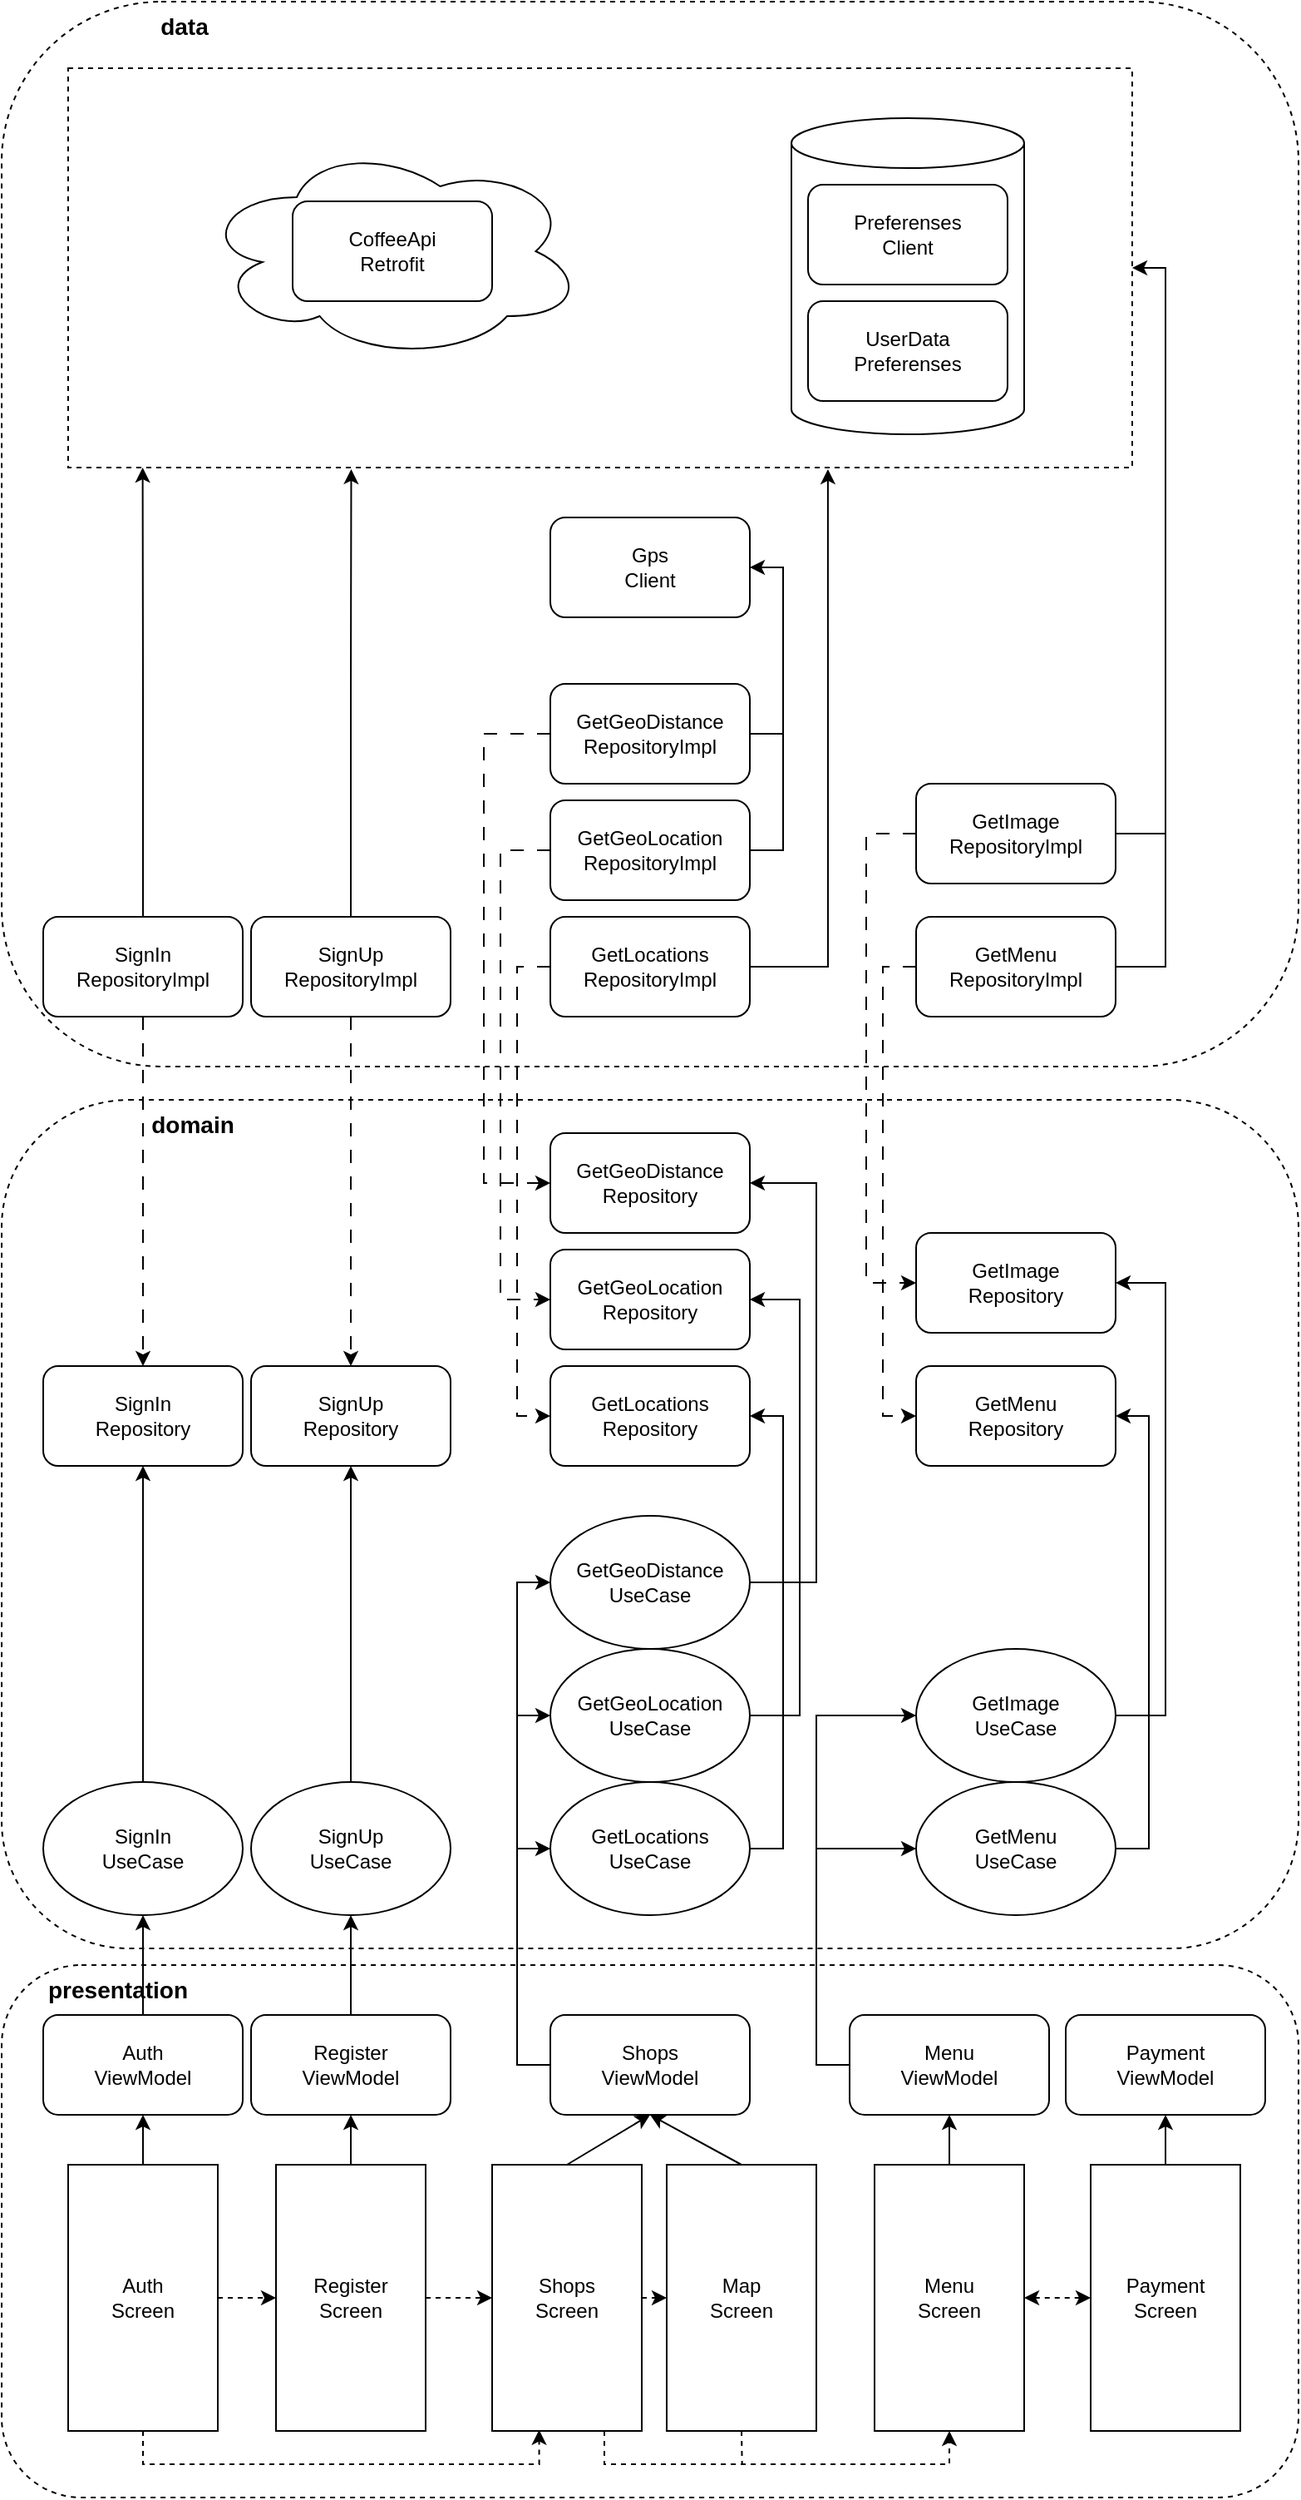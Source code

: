 <mxfile version="28.0.6">
  <diagram name="Страница — 1" id="4X8TxdNfLa8VBPPbclGo">
    <mxGraphModel dx="1676" dy="2280" grid="1" gridSize="10" guides="1" tooltips="1" connect="1" arrows="1" fold="1" page="1" pageScale="1" pageWidth="827" pageHeight="1169" math="0" shadow="0">
      <root>
        <mxCell id="0" />
        <mxCell id="1" parent="0" />
        <mxCell id="k4QYSEot3rWmYXcoVr1L-91" value="" style="rounded=1;whiteSpace=wrap;html=1;dashed=1;" vertex="1" parent="1">
          <mxGeometry x="40" y="-340" width="780" height="640" as="geometry" />
        </mxCell>
        <mxCell id="k4QYSEot3rWmYXcoVr1L-85" value="" style="rounded=0;whiteSpace=wrap;html=1;dashed=1;" vertex="1" parent="1">
          <mxGeometry x="80" y="-300" width="640" height="240" as="geometry" />
        </mxCell>
        <mxCell id="k4QYSEot3rWmYXcoVr1L-70" value="" style="rounded=1;whiteSpace=wrap;html=1;dashed=1;" vertex="1" parent="1">
          <mxGeometry x="40" y="320" width="780" height="510" as="geometry" />
        </mxCell>
        <mxCell id="k4QYSEot3rWmYXcoVr1L-69" value="" style="rounded=1;whiteSpace=wrap;html=1;dashed=1;" vertex="1" parent="1">
          <mxGeometry x="40" y="840" width="780" height="320" as="geometry" />
        </mxCell>
        <mxCell id="k4QYSEot3rWmYXcoVr1L-33" value="" style="shape=cylinder3;whiteSpace=wrap;html=1;boundedLbl=1;backgroundOutline=1;size=15;" vertex="1" parent="1">
          <mxGeometry x="515" y="-270" width="140" height="190" as="geometry" />
        </mxCell>
        <mxCell id="k4QYSEot3rWmYXcoVr1L-32" value="" style="ellipse;shape=cloud;whiteSpace=wrap;html=1;" vertex="1" parent="1">
          <mxGeometry x="160" y="-255" width="230" height="130" as="geometry" />
        </mxCell>
        <mxCell id="k4QYSEot3rWmYXcoVr1L-41" style="edgeStyle=orthogonalEdgeStyle;rounded=0;orthogonalLoop=1;jettySize=auto;html=1;exitX=0.5;exitY=0;exitDx=0;exitDy=0;entryX=0.5;entryY=1;entryDx=0;entryDy=0;" edge="1" parent="1" source="k4QYSEot3rWmYXcoVr1L-1" target="k4QYSEot3rWmYXcoVr1L-2">
          <mxGeometry relative="1" as="geometry" />
        </mxCell>
        <mxCell id="k4QYSEot3rWmYXcoVr1L-59" style="edgeStyle=orthogonalEdgeStyle;rounded=0;orthogonalLoop=1;jettySize=auto;html=1;exitX=1;exitY=0.5;exitDx=0;exitDy=0;entryX=0;entryY=0.5;entryDx=0;entryDy=0;dashed=1;" edge="1" parent="1" source="k4QYSEot3rWmYXcoVr1L-1" target="k4QYSEot3rWmYXcoVr1L-3">
          <mxGeometry relative="1" as="geometry" />
        </mxCell>
        <mxCell id="k4QYSEot3rWmYXcoVr1L-60" style="edgeStyle=orthogonalEdgeStyle;rounded=0;orthogonalLoop=1;jettySize=auto;html=1;exitX=0.5;exitY=1;exitDx=0;exitDy=0;entryX=0.314;entryY=0.996;entryDx=0;entryDy=0;dashed=1;entryPerimeter=0;" edge="1" parent="1" source="k4QYSEot3rWmYXcoVr1L-1" target="k4QYSEot3rWmYXcoVr1L-5">
          <mxGeometry relative="1" as="geometry" />
        </mxCell>
        <mxCell id="k4QYSEot3rWmYXcoVr1L-1" value="Auth&lt;div&gt;Screen&lt;/div&gt;" style="rounded=0;whiteSpace=wrap;html=1;" vertex="1" parent="1">
          <mxGeometry x="80" y="960" width="90" height="160" as="geometry" />
        </mxCell>
        <mxCell id="k4QYSEot3rWmYXcoVr1L-47" style="edgeStyle=orthogonalEdgeStyle;rounded=0;orthogonalLoop=1;jettySize=auto;html=1;exitX=0.5;exitY=0;exitDx=0;exitDy=0;entryX=0.5;entryY=1;entryDx=0;entryDy=0;" edge="1" parent="1" source="k4QYSEot3rWmYXcoVr1L-2" target="k4QYSEot3rWmYXcoVr1L-12">
          <mxGeometry relative="1" as="geometry" />
        </mxCell>
        <mxCell id="k4QYSEot3rWmYXcoVr1L-2" value="Auth&lt;div&gt;ViewModel&lt;/div&gt;" style="rounded=1;whiteSpace=wrap;html=1;" vertex="1" parent="1">
          <mxGeometry x="65" y="870" width="120" height="60" as="geometry" />
        </mxCell>
        <mxCell id="k4QYSEot3rWmYXcoVr1L-42" style="edgeStyle=orthogonalEdgeStyle;rounded=0;orthogonalLoop=1;jettySize=auto;html=1;exitX=0.5;exitY=0;exitDx=0;exitDy=0;entryX=0.5;entryY=1;entryDx=0;entryDy=0;" edge="1" parent="1" source="k4QYSEot3rWmYXcoVr1L-3" target="k4QYSEot3rWmYXcoVr1L-4">
          <mxGeometry relative="1" as="geometry" />
        </mxCell>
        <mxCell id="k4QYSEot3rWmYXcoVr1L-61" style="edgeStyle=orthogonalEdgeStyle;rounded=0;orthogonalLoop=1;jettySize=auto;html=1;exitX=1;exitY=0.5;exitDx=0;exitDy=0;entryX=0;entryY=0.5;entryDx=0;entryDy=0;dashed=1;" edge="1" parent="1" source="k4QYSEot3rWmYXcoVr1L-3" target="k4QYSEot3rWmYXcoVr1L-5">
          <mxGeometry relative="1" as="geometry" />
        </mxCell>
        <mxCell id="k4QYSEot3rWmYXcoVr1L-3" value="Register&lt;div&gt;&lt;div&gt;Screen&lt;/div&gt;&lt;/div&gt;" style="rounded=0;whiteSpace=wrap;html=1;" vertex="1" parent="1">
          <mxGeometry x="205" y="960" width="90" height="160" as="geometry" />
        </mxCell>
        <mxCell id="k4QYSEot3rWmYXcoVr1L-48" style="edgeStyle=orthogonalEdgeStyle;rounded=0;orthogonalLoop=1;jettySize=auto;html=1;exitX=0.5;exitY=0;exitDx=0;exitDy=0;entryX=0.5;entryY=1;entryDx=0;entryDy=0;" edge="1" parent="1" source="k4QYSEot3rWmYXcoVr1L-4" target="k4QYSEot3rWmYXcoVr1L-13">
          <mxGeometry relative="1" as="geometry" />
        </mxCell>
        <mxCell id="k4QYSEot3rWmYXcoVr1L-4" value="Register&lt;br&gt;&lt;div&gt;ViewModel&lt;/div&gt;" style="rounded=1;whiteSpace=wrap;html=1;" vertex="1" parent="1">
          <mxGeometry x="190" y="870" width="120" height="60" as="geometry" />
        </mxCell>
        <mxCell id="k4QYSEot3rWmYXcoVr1L-43" style="rounded=0;orthogonalLoop=1;jettySize=auto;html=1;exitX=0.5;exitY=0;exitDx=0;exitDy=0;entryX=0.5;entryY=1;entryDx=0;entryDy=0;" edge="1" parent="1" source="k4QYSEot3rWmYXcoVr1L-5" target="k4QYSEot3rWmYXcoVr1L-6">
          <mxGeometry relative="1" as="geometry" />
        </mxCell>
        <mxCell id="k4QYSEot3rWmYXcoVr1L-62" style="edgeStyle=orthogonalEdgeStyle;rounded=0;orthogonalLoop=1;jettySize=auto;html=1;exitX=1;exitY=0.5;exitDx=0;exitDy=0;entryX=0;entryY=0.5;entryDx=0;entryDy=0;dashed=1;" edge="1" parent="1" source="k4QYSEot3rWmYXcoVr1L-5" target="k4QYSEot3rWmYXcoVr1L-7">
          <mxGeometry relative="1" as="geometry" />
        </mxCell>
        <mxCell id="k4QYSEot3rWmYXcoVr1L-63" style="edgeStyle=orthogonalEdgeStyle;rounded=0;orthogonalLoop=1;jettySize=auto;html=1;exitX=0.75;exitY=1;exitDx=0;exitDy=0;entryX=0.5;entryY=1;entryDx=0;entryDy=0;dashed=1;" edge="1" parent="1" source="k4QYSEot3rWmYXcoVr1L-5" target="k4QYSEot3rWmYXcoVr1L-8">
          <mxGeometry relative="1" as="geometry" />
        </mxCell>
        <mxCell id="k4QYSEot3rWmYXcoVr1L-5" value="Shops&lt;div&gt;&lt;div&gt;Screen&lt;/div&gt;&lt;/div&gt;" style="rounded=0;whiteSpace=wrap;html=1;" vertex="1" parent="1">
          <mxGeometry x="335" y="960" width="90" height="160" as="geometry" />
        </mxCell>
        <mxCell id="k4QYSEot3rWmYXcoVr1L-55" style="edgeStyle=orthogonalEdgeStyle;rounded=0;orthogonalLoop=1;jettySize=auto;html=1;exitX=0;exitY=0.5;exitDx=0;exitDy=0;entryX=0;entryY=0.5;entryDx=0;entryDy=0;" edge="1" parent="1" source="k4QYSEot3rWmYXcoVr1L-6" target="k4QYSEot3rWmYXcoVr1L-16">
          <mxGeometry relative="1" as="geometry" />
        </mxCell>
        <mxCell id="k4QYSEot3rWmYXcoVr1L-6" value="Shops&lt;br&gt;&lt;div&gt;ViewModel&lt;/div&gt;" style="rounded=1;whiteSpace=wrap;html=1;" vertex="1" parent="1">
          <mxGeometry x="370" y="870" width="120" height="60" as="geometry" />
        </mxCell>
        <mxCell id="k4QYSEot3rWmYXcoVr1L-44" style="rounded=0;orthogonalLoop=1;jettySize=auto;html=1;exitX=0.5;exitY=0;exitDx=0;exitDy=0;entryX=0.5;entryY=1;entryDx=0;entryDy=0;" edge="1" parent="1" source="k4QYSEot3rWmYXcoVr1L-7" target="k4QYSEot3rWmYXcoVr1L-6">
          <mxGeometry relative="1" as="geometry" />
        </mxCell>
        <mxCell id="k4QYSEot3rWmYXcoVr1L-64" style="edgeStyle=orthogonalEdgeStyle;rounded=0;orthogonalLoop=1;jettySize=auto;html=1;exitX=0.5;exitY=1;exitDx=0;exitDy=0;dashed=1;endArrow=none;endFill=0;" edge="1" parent="1" source="k4QYSEot3rWmYXcoVr1L-7">
          <mxGeometry relative="1" as="geometry">
            <mxPoint x="485.345" y="1140" as="targetPoint" />
          </mxGeometry>
        </mxCell>
        <mxCell id="k4QYSEot3rWmYXcoVr1L-7" value="Map&lt;div&gt;&lt;div&gt;Screen&lt;/div&gt;&lt;/div&gt;" style="rounded=0;whiteSpace=wrap;html=1;" vertex="1" parent="1">
          <mxGeometry x="440" y="960" width="90" height="160" as="geometry" />
        </mxCell>
        <mxCell id="k4QYSEot3rWmYXcoVr1L-45" style="edgeStyle=orthogonalEdgeStyle;rounded=0;orthogonalLoop=1;jettySize=auto;html=1;exitX=0.5;exitY=0;exitDx=0;exitDy=0;entryX=0.5;entryY=1;entryDx=0;entryDy=0;" edge="1" parent="1" source="k4QYSEot3rWmYXcoVr1L-8" target="k4QYSEot3rWmYXcoVr1L-9">
          <mxGeometry relative="1" as="geometry" />
        </mxCell>
        <mxCell id="k4QYSEot3rWmYXcoVr1L-66" style="edgeStyle=orthogonalEdgeStyle;rounded=0;orthogonalLoop=1;jettySize=auto;html=1;exitX=1;exitY=0.5;exitDx=0;exitDy=0;entryX=0;entryY=0.5;entryDx=0;entryDy=0;dashed=1;startArrow=classic;startFill=1;" edge="1" parent="1" source="k4QYSEot3rWmYXcoVr1L-8" target="k4QYSEot3rWmYXcoVr1L-10">
          <mxGeometry relative="1" as="geometry" />
        </mxCell>
        <mxCell id="k4QYSEot3rWmYXcoVr1L-8" value="Menu&lt;br&gt;&lt;div&gt;&lt;div&gt;Screen&lt;/div&gt;&lt;/div&gt;" style="rounded=0;whiteSpace=wrap;html=1;" vertex="1" parent="1">
          <mxGeometry x="565" y="960" width="90" height="160" as="geometry" />
        </mxCell>
        <mxCell id="k4QYSEot3rWmYXcoVr1L-49" style="edgeStyle=orthogonalEdgeStyle;rounded=0;orthogonalLoop=1;jettySize=auto;html=1;exitX=0;exitY=0.5;exitDx=0;exitDy=0;entryX=0;entryY=0.5;entryDx=0;entryDy=0;" edge="1" parent="1" source="k4QYSEot3rWmYXcoVr1L-9" target="k4QYSEot3rWmYXcoVr1L-18">
          <mxGeometry relative="1" as="geometry" />
        </mxCell>
        <mxCell id="k4QYSEot3rWmYXcoVr1L-9" value="Menu&lt;br&gt;&lt;div&gt;ViewModel&lt;/div&gt;" style="rounded=1;whiteSpace=wrap;html=1;" vertex="1" parent="1">
          <mxGeometry x="550" y="870" width="120" height="60" as="geometry" />
        </mxCell>
        <mxCell id="k4QYSEot3rWmYXcoVr1L-46" style="edgeStyle=orthogonalEdgeStyle;rounded=0;orthogonalLoop=1;jettySize=auto;html=1;exitX=0.5;exitY=0;exitDx=0;exitDy=0;entryX=0.5;entryY=1;entryDx=0;entryDy=0;" edge="1" parent="1" source="k4QYSEot3rWmYXcoVr1L-10" target="k4QYSEot3rWmYXcoVr1L-11">
          <mxGeometry relative="1" as="geometry" />
        </mxCell>
        <mxCell id="k4QYSEot3rWmYXcoVr1L-10" value="Payment&lt;br&gt;&lt;div&gt;&lt;div&gt;Screen&lt;/div&gt;&lt;/div&gt;" style="rounded=0;whiteSpace=wrap;html=1;" vertex="1" parent="1">
          <mxGeometry x="695" y="960" width="90" height="160" as="geometry" />
        </mxCell>
        <mxCell id="k4QYSEot3rWmYXcoVr1L-11" value="Payment&lt;br&gt;&lt;div&gt;ViewModel&lt;/div&gt;" style="rounded=1;whiteSpace=wrap;html=1;" vertex="1" parent="1">
          <mxGeometry x="680" y="870" width="120" height="60" as="geometry" />
        </mxCell>
        <mxCell id="k4QYSEot3rWmYXcoVr1L-51" style="edgeStyle=orthogonalEdgeStyle;rounded=0;orthogonalLoop=1;jettySize=auto;html=1;exitX=0.5;exitY=0;exitDx=0;exitDy=0;entryX=0.5;entryY=1;entryDx=0;entryDy=0;" edge="1" parent="1" source="k4QYSEot3rWmYXcoVr1L-12" target="k4QYSEot3rWmYXcoVr1L-19">
          <mxGeometry relative="1" as="geometry" />
        </mxCell>
        <mxCell id="k4QYSEot3rWmYXcoVr1L-12" value="SignIn&lt;div&gt;UseCase&lt;/div&gt;" style="ellipse;whiteSpace=wrap;html=1;" vertex="1" parent="1">
          <mxGeometry x="65" y="730" width="120" height="80" as="geometry" />
        </mxCell>
        <mxCell id="k4QYSEot3rWmYXcoVr1L-52" style="edgeStyle=orthogonalEdgeStyle;rounded=0;orthogonalLoop=1;jettySize=auto;html=1;exitX=0.5;exitY=0;exitDx=0;exitDy=0;entryX=0.5;entryY=1;entryDx=0;entryDy=0;" edge="1" parent="1" source="k4QYSEot3rWmYXcoVr1L-13" target="k4QYSEot3rWmYXcoVr1L-20">
          <mxGeometry relative="1" as="geometry" />
        </mxCell>
        <mxCell id="k4QYSEot3rWmYXcoVr1L-13" value="SignUp&lt;div&gt;UseCase&lt;/div&gt;" style="ellipse;whiteSpace=wrap;html=1;" vertex="1" parent="1">
          <mxGeometry x="190" y="730" width="120" height="80" as="geometry" />
        </mxCell>
        <mxCell id="k4QYSEot3rWmYXcoVr1L-36" style="edgeStyle=orthogonalEdgeStyle;rounded=0;orthogonalLoop=1;jettySize=auto;html=1;exitX=1;exitY=0.5;exitDx=0;exitDy=0;entryX=1;entryY=0.5;entryDx=0;entryDy=0;" edge="1" parent="1" source="k4QYSEot3rWmYXcoVr1L-14" target="k4QYSEot3rWmYXcoVr1L-21">
          <mxGeometry relative="1" as="geometry" />
        </mxCell>
        <mxCell id="k4QYSEot3rWmYXcoVr1L-58" style="edgeStyle=orthogonalEdgeStyle;rounded=0;orthogonalLoop=1;jettySize=auto;html=1;exitX=0;exitY=0.5;exitDx=0;exitDy=0;endArrow=none;endFill=0;startArrow=classic;startFill=1;" edge="1" parent="1" source="k4QYSEot3rWmYXcoVr1L-14">
          <mxGeometry relative="1" as="geometry">
            <mxPoint x="350" y="769.977" as="targetPoint" />
          </mxGeometry>
        </mxCell>
        <mxCell id="k4QYSEot3rWmYXcoVr1L-14" value="GetLocations&lt;div&gt;UseCase&lt;/div&gt;" style="ellipse;whiteSpace=wrap;html=1;" vertex="1" parent="1">
          <mxGeometry x="370" y="730" width="120" height="80" as="geometry" />
        </mxCell>
        <mxCell id="k4QYSEot3rWmYXcoVr1L-37" style="edgeStyle=orthogonalEdgeStyle;rounded=0;orthogonalLoop=1;jettySize=auto;html=1;exitX=1;exitY=0.5;exitDx=0;exitDy=0;entryX=1;entryY=0.5;entryDx=0;entryDy=0;" edge="1" parent="1" source="k4QYSEot3rWmYXcoVr1L-15" target="k4QYSEot3rWmYXcoVr1L-22">
          <mxGeometry relative="1" as="geometry">
            <Array as="points">
              <mxPoint x="520" y="690" />
              <mxPoint x="520" y="440" />
            </Array>
          </mxGeometry>
        </mxCell>
        <mxCell id="k4QYSEot3rWmYXcoVr1L-57" style="edgeStyle=orthogonalEdgeStyle;rounded=0;orthogonalLoop=1;jettySize=auto;html=1;exitX=0;exitY=0.5;exitDx=0;exitDy=0;endArrow=none;endFill=0;startArrow=classic;startFill=1;" edge="1" parent="1" source="k4QYSEot3rWmYXcoVr1L-15">
          <mxGeometry relative="1" as="geometry">
            <mxPoint x="350" y="690" as="targetPoint" />
          </mxGeometry>
        </mxCell>
        <mxCell id="k4QYSEot3rWmYXcoVr1L-15" value="GetGeoLocation&lt;div&gt;UseCase&lt;/div&gt;" style="ellipse;whiteSpace=wrap;html=1;" vertex="1" parent="1">
          <mxGeometry x="370" y="650" width="120" height="80" as="geometry" />
        </mxCell>
        <mxCell id="k4QYSEot3rWmYXcoVr1L-38" style="edgeStyle=orthogonalEdgeStyle;rounded=0;orthogonalLoop=1;jettySize=auto;html=1;exitX=1;exitY=0.5;exitDx=0;exitDy=0;entryX=1;entryY=0.5;entryDx=0;entryDy=0;" edge="1" parent="1" source="k4QYSEot3rWmYXcoVr1L-16" target="k4QYSEot3rWmYXcoVr1L-23">
          <mxGeometry relative="1" as="geometry">
            <Array as="points">
              <mxPoint x="530" y="610" />
              <mxPoint x="530" y="370" />
            </Array>
          </mxGeometry>
        </mxCell>
        <mxCell id="k4QYSEot3rWmYXcoVr1L-16" value="GetGeoDistance&lt;div&gt;UseCase&lt;/div&gt;" style="ellipse;whiteSpace=wrap;html=1;" vertex="1" parent="1">
          <mxGeometry x="370" y="570" width="120" height="80" as="geometry" />
        </mxCell>
        <mxCell id="k4QYSEot3rWmYXcoVr1L-50" style="edgeStyle=orthogonalEdgeStyle;rounded=0;orthogonalLoop=1;jettySize=auto;html=1;exitX=0;exitY=0.5;exitDx=0;exitDy=0;endArrow=none;endFill=0;startArrow=classic;startFill=1;" edge="1" parent="1" source="k4QYSEot3rWmYXcoVr1L-17">
          <mxGeometry relative="1" as="geometry">
            <mxPoint x="530" y="770" as="targetPoint" />
          </mxGeometry>
        </mxCell>
        <mxCell id="k4QYSEot3rWmYXcoVr1L-53" style="edgeStyle=orthogonalEdgeStyle;rounded=0;orthogonalLoop=1;jettySize=auto;html=1;exitX=1;exitY=0.5;exitDx=0;exitDy=0;entryX=1;entryY=0.5;entryDx=0;entryDy=0;" edge="1" parent="1" source="k4QYSEot3rWmYXcoVr1L-17" target="k4QYSEot3rWmYXcoVr1L-24">
          <mxGeometry relative="1" as="geometry" />
        </mxCell>
        <mxCell id="k4QYSEot3rWmYXcoVr1L-17" value="GetMenu&lt;div&gt;UseCase&lt;/div&gt;" style="ellipse;whiteSpace=wrap;html=1;" vertex="1" parent="1">
          <mxGeometry x="590" y="730" width="120" height="80" as="geometry" />
        </mxCell>
        <mxCell id="k4QYSEot3rWmYXcoVr1L-54" style="edgeStyle=orthogonalEdgeStyle;rounded=0;orthogonalLoop=1;jettySize=auto;html=1;exitX=1;exitY=0.5;exitDx=0;exitDy=0;entryX=1;entryY=0.5;entryDx=0;entryDy=0;" edge="1" parent="1" source="k4QYSEot3rWmYXcoVr1L-18" target="k4QYSEot3rWmYXcoVr1L-25">
          <mxGeometry relative="1" as="geometry">
            <Array as="points">
              <mxPoint x="740" y="690" />
              <mxPoint x="740" y="430" />
            </Array>
          </mxGeometry>
        </mxCell>
        <mxCell id="k4QYSEot3rWmYXcoVr1L-18" value="GetImage&lt;div&gt;UseCase&lt;/div&gt;" style="ellipse;whiteSpace=wrap;html=1;" vertex="1" parent="1">
          <mxGeometry x="590" y="650" width="120" height="80" as="geometry" />
        </mxCell>
        <mxCell id="k4QYSEot3rWmYXcoVr1L-19" value="SignIn&lt;div&gt;Repository&lt;/div&gt;" style="rounded=1;whiteSpace=wrap;html=1;" vertex="1" parent="1">
          <mxGeometry x="65" y="480" width="120" height="60" as="geometry" />
        </mxCell>
        <mxCell id="k4QYSEot3rWmYXcoVr1L-20" value="SignUp&lt;div&gt;Repository&lt;/div&gt;" style="rounded=1;whiteSpace=wrap;html=1;" vertex="1" parent="1">
          <mxGeometry x="190" y="480" width="120" height="60" as="geometry" />
        </mxCell>
        <mxCell id="k4QYSEot3rWmYXcoVr1L-21" value="GetLocations&lt;div&gt;Repository&lt;/div&gt;" style="rounded=1;whiteSpace=wrap;html=1;" vertex="1" parent="1">
          <mxGeometry x="370" y="480" width="120" height="60" as="geometry" />
        </mxCell>
        <mxCell id="k4QYSEot3rWmYXcoVr1L-22" value="GetGeoLocation&lt;div&gt;Repository&lt;/div&gt;" style="rounded=1;whiteSpace=wrap;html=1;" vertex="1" parent="1">
          <mxGeometry x="370" y="410" width="120" height="60" as="geometry" />
        </mxCell>
        <mxCell id="k4QYSEot3rWmYXcoVr1L-23" value="GetGeoDistance&lt;div&gt;Repository&lt;/div&gt;" style="rounded=1;whiteSpace=wrap;html=1;" vertex="1" parent="1">
          <mxGeometry x="370" y="340" width="120" height="60" as="geometry" />
        </mxCell>
        <mxCell id="k4QYSEot3rWmYXcoVr1L-24" value="GetMenu&lt;div&gt;Repository&lt;/div&gt;" style="rounded=1;whiteSpace=wrap;html=1;" vertex="1" parent="1">
          <mxGeometry x="590" y="480" width="120" height="60" as="geometry" />
        </mxCell>
        <mxCell id="k4QYSEot3rWmYXcoVr1L-25" value="GetImage&lt;div&gt;Repository&lt;/div&gt;" style="rounded=1;whiteSpace=wrap;html=1;" vertex="1" parent="1">
          <mxGeometry x="590" y="400" width="120" height="60" as="geometry" />
        </mxCell>
        <mxCell id="k4QYSEot3rWmYXcoVr1L-26" value="Gps&lt;div&gt;Client&lt;/div&gt;" style="rounded=1;whiteSpace=wrap;html=1;" vertex="1" parent="1">
          <mxGeometry x="370" y="-30" width="120" height="60" as="geometry" />
        </mxCell>
        <mxCell id="k4QYSEot3rWmYXcoVr1L-27" value="CoffeeApi&lt;div&gt;Retrofit&lt;/div&gt;" style="rounded=1;whiteSpace=wrap;html=1;" vertex="1" parent="1">
          <mxGeometry x="215" y="-220" width="120" height="60" as="geometry" />
        </mxCell>
        <mxCell id="k4QYSEot3rWmYXcoVr1L-28" value="Preferenses&lt;div&gt;Client&lt;/div&gt;" style="rounded=1;whiteSpace=wrap;html=1;" vertex="1" parent="1">
          <mxGeometry x="525" y="-230" width="120" height="60" as="geometry" />
        </mxCell>
        <mxCell id="k4QYSEot3rWmYXcoVr1L-29" value="UserData&lt;div&gt;Preferenses&lt;/div&gt;" style="rounded=1;whiteSpace=wrap;html=1;" vertex="1" parent="1">
          <mxGeometry x="525" y="-160" width="120" height="60" as="geometry" />
        </mxCell>
        <mxCell id="k4QYSEot3rWmYXcoVr1L-76" style="edgeStyle=orthogonalEdgeStyle;rounded=0;orthogonalLoop=1;jettySize=auto;html=1;exitX=0.5;exitY=1;exitDx=0;exitDy=0;entryX=0.5;entryY=0;entryDx=0;entryDy=0;dashed=1;dashPattern=8 8;" edge="1" parent="1" source="k4QYSEot3rWmYXcoVr1L-67" target="k4QYSEot3rWmYXcoVr1L-19">
          <mxGeometry relative="1" as="geometry" />
        </mxCell>
        <mxCell id="k4QYSEot3rWmYXcoVr1L-67" value="SignIn&lt;div&gt;RepositoryImpl&lt;/div&gt;" style="rounded=1;whiteSpace=wrap;html=1;" vertex="1" parent="1">
          <mxGeometry x="65" y="210" width="120" height="60" as="geometry" />
        </mxCell>
        <mxCell id="k4QYSEot3rWmYXcoVr1L-77" style="edgeStyle=orthogonalEdgeStyle;rounded=0;orthogonalLoop=1;jettySize=auto;html=1;exitX=0.5;exitY=1;exitDx=0;exitDy=0;entryX=0.5;entryY=0;entryDx=0;entryDy=0;dashed=1;dashPattern=8 8;" edge="1" parent="1" source="k4QYSEot3rWmYXcoVr1L-68" target="k4QYSEot3rWmYXcoVr1L-20">
          <mxGeometry relative="1" as="geometry" />
        </mxCell>
        <mxCell id="k4QYSEot3rWmYXcoVr1L-68" value="SignUp&lt;div&gt;RepositoryImpl&lt;/div&gt;" style="rounded=1;whiteSpace=wrap;html=1;" vertex="1" parent="1">
          <mxGeometry x="190" y="210" width="120" height="60" as="geometry" />
        </mxCell>
        <mxCell id="k4QYSEot3rWmYXcoVr1L-78" style="edgeStyle=orthogonalEdgeStyle;rounded=0;orthogonalLoop=1;jettySize=auto;html=1;exitX=0;exitY=0.5;exitDx=0;exitDy=0;entryX=0;entryY=0.5;entryDx=0;entryDy=0;dashed=1;dashPattern=8 8;" edge="1" parent="1" source="k4QYSEot3rWmYXcoVr1L-71" target="k4QYSEot3rWmYXcoVr1L-21">
          <mxGeometry relative="1" as="geometry" />
        </mxCell>
        <mxCell id="k4QYSEot3rWmYXcoVr1L-71" value="GetLocations&lt;div&gt;&lt;span style=&quot;background-color: transparent; color: light-dark(rgb(0, 0, 0), rgb(255, 255, 255));&quot;&gt;Repository&lt;/span&gt;Impl&lt;br&gt;&lt;/div&gt;" style="rounded=1;whiteSpace=wrap;html=1;" vertex="1" parent="1">
          <mxGeometry x="370" y="210" width="120" height="60" as="geometry" />
        </mxCell>
        <mxCell id="k4QYSEot3rWmYXcoVr1L-79" style="edgeStyle=orthogonalEdgeStyle;rounded=0;orthogonalLoop=1;jettySize=auto;html=1;exitX=0;exitY=0.5;exitDx=0;exitDy=0;entryX=0;entryY=0.5;entryDx=0;entryDy=0;dashed=1;dashPattern=8 8;" edge="1" parent="1" source="k4QYSEot3rWmYXcoVr1L-72" target="k4QYSEot3rWmYXcoVr1L-22">
          <mxGeometry relative="1" as="geometry">
            <Array as="points">
              <mxPoint x="340" y="170" />
              <mxPoint x="340" y="440" />
            </Array>
          </mxGeometry>
        </mxCell>
        <mxCell id="k4QYSEot3rWmYXcoVr1L-83" style="edgeStyle=orthogonalEdgeStyle;rounded=0;orthogonalLoop=1;jettySize=auto;html=1;exitX=1;exitY=0.5;exitDx=0;exitDy=0;entryX=1;entryY=0.5;entryDx=0;entryDy=0;" edge="1" parent="1" source="k4QYSEot3rWmYXcoVr1L-72" target="k4QYSEot3rWmYXcoVr1L-26">
          <mxGeometry relative="1" as="geometry" />
        </mxCell>
        <mxCell id="k4QYSEot3rWmYXcoVr1L-72" value="GetGeoLocation&lt;div&gt;&lt;span style=&quot;background-color: transparent; color: light-dark(rgb(0, 0, 0), rgb(255, 255, 255));&quot;&gt;Repository&lt;/span&gt;Impl&lt;br&gt;&lt;/div&gt;" style="rounded=1;whiteSpace=wrap;html=1;" vertex="1" parent="1">
          <mxGeometry x="370" y="140" width="120" height="60" as="geometry" />
        </mxCell>
        <mxCell id="k4QYSEot3rWmYXcoVr1L-80" style="edgeStyle=orthogonalEdgeStyle;rounded=0;orthogonalLoop=1;jettySize=auto;html=1;exitX=0;exitY=0.5;exitDx=0;exitDy=0;entryX=0;entryY=0.5;entryDx=0;entryDy=0;dashed=1;dashPattern=8 8;" edge="1" parent="1" source="k4QYSEot3rWmYXcoVr1L-73" target="k4QYSEot3rWmYXcoVr1L-23">
          <mxGeometry relative="1" as="geometry">
            <Array as="points">
              <mxPoint x="330" y="100" />
              <mxPoint x="330" y="370" />
            </Array>
          </mxGeometry>
        </mxCell>
        <mxCell id="k4QYSEot3rWmYXcoVr1L-84" style="edgeStyle=orthogonalEdgeStyle;rounded=0;orthogonalLoop=1;jettySize=auto;html=1;exitX=1;exitY=0.5;exitDx=0;exitDy=0;endArrow=none;endFill=0;" edge="1" parent="1" source="k4QYSEot3rWmYXcoVr1L-73">
          <mxGeometry relative="1" as="geometry">
            <mxPoint x="510" y="100" as="targetPoint" />
          </mxGeometry>
        </mxCell>
        <mxCell id="k4QYSEot3rWmYXcoVr1L-73" value="GetGeoDistance&lt;div&gt;&lt;span style=&quot;background-color: transparent; color: light-dark(rgb(0, 0, 0), rgb(255, 255, 255));&quot;&gt;Repository&lt;/span&gt;Impl&lt;br&gt;&lt;/div&gt;" style="rounded=1;whiteSpace=wrap;html=1;" vertex="1" parent="1">
          <mxGeometry x="370" y="70" width="120" height="60" as="geometry" />
        </mxCell>
        <mxCell id="k4QYSEot3rWmYXcoVr1L-81" style="edgeStyle=orthogonalEdgeStyle;rounded=0;orthogonalLoop=1;jettySize=auto;html=1;exitX=0;exitY=0.5;exitDx=0;exitDy=0;entryX=0;entryY=0.5;entryDx=0;entryDy=0;dashed=1;dashPattern=8 8;" edge="1" parent="1" source="k4QYSEot3rWmYXcoVr1L-74" target="k4QYSEot3rWmYXcoVr1L-24">
          <mxGeometry relative="1" as="geometry" />
        </mxCell>
        <mxCell id="k4QYSEot3rWmYXcoVr1L-88" style="edgeStyle=orthogonalEdgeStyle;rounded=0;orthogonalLoop=1;jettySize=auto;html=1;exitX=1;exitY=0.5;exitDx=0;exitDy=0;entryX=1;entryY=0.5;entryDx=0;entryDy=0;" edge="1" parent="1" source="k4QYSEot3rWmYXcoVr1L-74" target="k4QYSEot3rWmYXcoVr1L-85">
          <mxGeometry relative="1" as="geometry">
            <Array as="points">
              <mxPoint x="740" y="240" />
              <mxPoint x="740" y="-180" />
            </Array>
          </mxGeometry>
        </mxCell>
        <mxCell id="k4QYSEot3rWmYXcoVr1L-74" value="GetMenu&lt;div&gt;RepositoryImpl&lt;/div&gt;" style="rounded=1;whiteSpace=wrap;html=1;" vertex="1" parent="1">
          <mxGeometry x="590" y="210" width="120" height="60" as="geometry" />
        </mxCell>
        <mxCell id="k4QYSEot3rWmYXcoVr1L-82" style="edgeStyle=orthogonalEdgeStyle;rounded=0;orthogonalLoop=1;jettySize=auto;html=1;exitX=0;exitY=0.5;exitDx=0;exitDy=0;entryX=0;entryY=0.5;entryDx=0;entryDy=0;dashed=1;dashPattern=8 8;" edge="1" parent="1" source="k4QYSEot3rWmYXcoVr1L-75" target="k4QYSEot3rWmYXcoVr1L-25">
          <mxGeometry relative="1" as="geometry">
            <Array as="points">
              <mxPoint x="560" y="160" />
              <mxPoint x="560" y="430" />
            </Array>
          </mxGeometry>
        </mxCell>
        <mxCell id="k4QYSEot3rWmYXcoVr1L-89" style="edgeStyle=orthogonalEdgeStyle;rounded=0;orthogonalLoop=1;jettySize=auto;html=1;exitX=1;exitY=0.5;exitDx=0;exitDy=0;endArrow=none;endFill=0;" edge="1" parent="1" source="k4QYSEot3rWmYXcoVr1L-75">
          <mxGeometry relative="1" as="geometry">
            <mxPoint x="740" y="160" as="targetPoint" />
          </mxGeometry>
        </mxCell>
        <mxCell id="k4QYSEot3rWmYXcoVr1L-75" value="GetImage&lt;div&gt;RepositoryImpl&lt;/div&gt;" style="rounded=1;whiteSpace=wrap;html=1;" vertex="1" parent="1">
          <mxGeometry x="590" y="130" width="120" height="60" as="geometry" />
        </mxCell>
        <mxCell id="k4QYSEot3rWmYXcoVr1L-86" style="edgeStyle=orthogonalEdgeStyle;rounded=0;orthogonalLoop=1;jettySize=auto;html=1;exitX=0.5;exitY=0;exitDx=0;exitDy=0;entryX=0.07;entryY=1;entryDx=0;entryDy=0;entryPerimeter=0;" edge="1" parent="1" source="k4QYSEot3rWmYXcoVr1L-67" target="k4QYSEot3rWmYXcoVr1L-85">
          <mxGeometry relative="1" as="geometry" />
        </mxCell>
        <mxCell id="k4QYSEot3rWmYXcoVr1L-87" style="edgeStyle=orthogonalEdgeStyle;rounded=0;orthogonalLoop=1;jettySize=auto;html=1;exitX=0.5;exitY=0;exitDx=0;exitDy=0;entryX=0.266;entryY=1.004;entryDx=0;entryDy=0;entryPerimeter=0;" edge="1" parent="1" source="k4QYSEot3rWmYXcoVr1L-68" target="k4QYSEot3rWmYXcoVr1L-85">
          <mxGeometry relative="1" as="geometry" />
        </mxCell>
        <mxCell id="k4QYSEot3rWmYXcoVr1L-90" style="edgeStyle=orthogonalEdgeStyle;rounded=0;orthogonalLoop=1;jettySize=auto;html=1;exitX=1;exitY=0.5;exitDx=0;exitDy=0;entryX=0.714;entryY=1.004;entryDx=0;entryDy=0;entryPerimeter=0;" edge="1" parent="1" source="k4QYSEot3rWmYXcoVr1L-71" target="k4QYSEot3rWmYXcoVr1L-85">
          <mxGeometry relative="1" as="geometry">
            <Array as="points">
              <mxPoint x="537" y="240" />
            </Array>
          </mxGeometry>
        </mxCell>
        <mxCell id="k4QYSEot3rWmYXcoVr1L-92" value="data" style="text;html=1;align=center;verticalAlign=middle;whiteSpace=wrap;rounded=0;fontStyle=1;fontSize=14;" vertex="1" parent="1">
          <mxGeometry x="120" y="-340" width="60" height="30" as="geometry" />
        </mxCell>
        <mxCell id="k4QYSEot3rWmYXcoVr1L-93" value="domain" style="text;html=1;align=center;verticalAlign=middle;whiteSpace=wrap;rounded=0;fontStyle=1;fontSize=14;" vertex="1" parent="1">
          <mxGeometry x="125" y="320" width="60" height="30" as="geometry" />
        </mxCell>
        <mxCell id="k4QYSEot3rWmYXcoVr1L-94" value="presentation" style="text;html=1;align=center;verticalAlign=middle;whiteSpace=wrap;rounded=0;fontStyle=1;fontSize=14;" vertex="1" parent="1">
          <mxGeometry x="80" y="840" width="60" height="30" as="geometry" />
        </mxCell>
      </root>
    </mxGraphModel>
  </diagram>
</mxfile>
